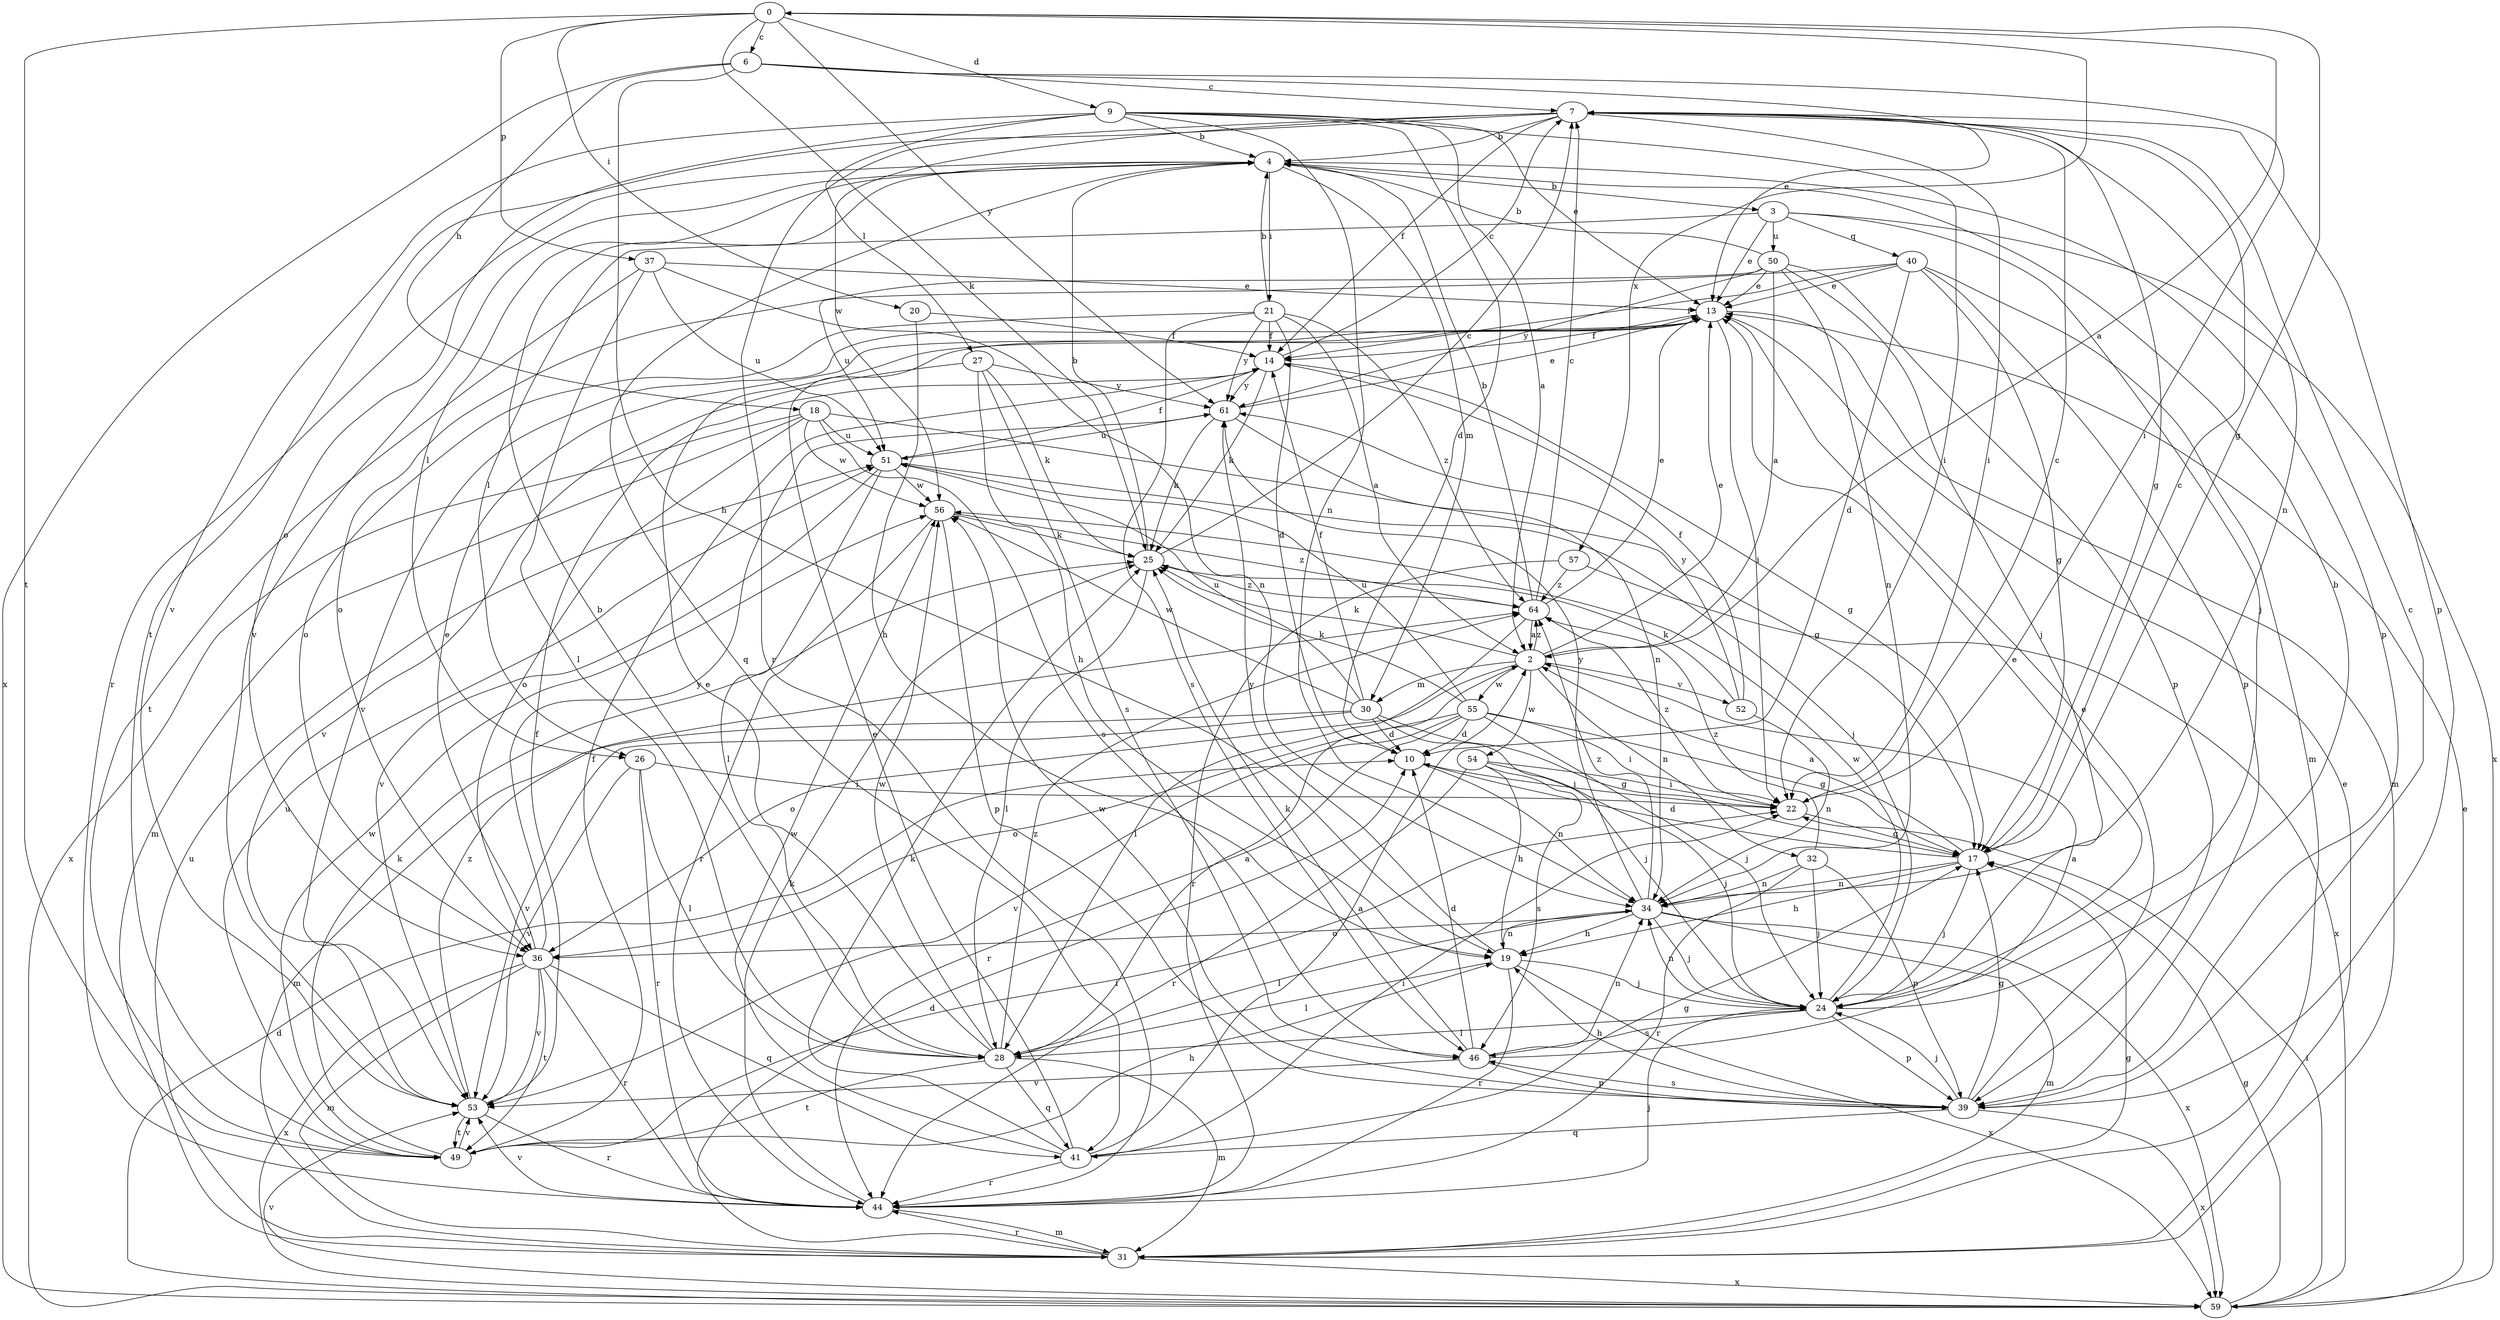 strict digraph  {
0;
2;
3;
4;
6;
7;
9;
10;
13;
14;
17;
18;
19;
20;
21;
22;
24;
25;
26;
27;
28;
30;
31;
32;
34;
36;
37;
39;
40;
41;
44;
46;
49;
50;
51;
52;
53;
54;
55;
56;
57;
59;
61;
64;
0 -> 6  [label=c];
0 -> 9  [label=d];
0 -> 17  [label=g];
0 -> 20  [label=i];
0 -> 25  [label=k];
0 -> 37  [label=p];
0 -> 49  [label=t];
0 -> 57  [label=x];
0 -> 61  [label=y];
2 -> 0  [label=a];
2 -> 13  [label=e];
2 -> 25  [label=k];
2 -> 30  [label=m];
2 -> 32  [label=n];
2 -> 36  [label=o];
2 -> 52  [label=v];
2 -> 54  [label=w];
2 -> 55  [label=w];
2 -> 64  [label=z];
3 -> 13  [label=e];
3 -> 24  [label=j];
3 -> 26  [label=l];
3 -> 40  [label=q];
3 -> 50  [label=u];
3 -> 59  [label=x];
4 -> 3  [label=b];
4 -> 21  [label=i];
4 -> 26  [label=l];
4 -> 30  [label=m];
4 -> 39  [label=p];
4 -> 41  [label=q];
4 -> 44  [label=r];
4 -> 53  [label=v];
6 -> 7  [label=c];
6 -> 13  [label=e];
6 -> 18  [label=h];
6 -> 19  [label=h];
6 -> 22  [label=i];
6 -> 59  [label=x];
7 -> 4  [label=b];
7 -> 14  [label=f];
7 -> 17  [label=g];
7 -> 22  [label=i];
7 -> 34  [label=n];
7 -> 39  [label=p];
7 -> 44  [label=r];
7 -> 49  [label=t];
7 -> 56  [label=w];
9 -> 2  [label=a];
9 -> 4  [label=b];
9 -> 10  [label=d];
9 -> 13  [label=e];
9 -> 22  [label=i];
9 -> 27  [label=l];
9 -> 34  [label=n];
9 -> 36  [label=o];
9 -> 53  [label=v];
10 -> 22  [label=i];
10 -> 34  [label=n];
13 -> 14  [label=f];
13 -> 22  [label=i];
13 -> 31  [label=m];
13 -> 53  [label=v];
14 -> 7  [label=c];
14 -> 17  [label=g];
14 -> 25  [label=k];
14 -> 61  [label=y];
17 -> 2  [label=a];
17 -> 7  [label=c];
17 -> 10  [label=d];
17 -> 19  [label=h];
17 -> 24  [label=j];
17 -> 34  [label=n];
18 -> 17  [label=g];
18 -> 31  [label=m];
18 -> 36  [label=o];
18 -> 46  [label=s];
18 -> 51  [label=u];
18 -> 56  [label=w];
18 -> 59  [label=x];
19 -> 24  [label=j];
19 -> 28  [label=l];
19 -> 34  [label=n];
19 -> 44  [label=r];
19 -> 59  [label=x];
19 -> 61  [label=y];
20 -> 14  [label=f];
20 -> 19  [label=h];
21 -> 2  [label=a];
21 -> 4  [label=b];
21 -> 10  [label=d];
21 -> 14  [label=f];
21 -> 36  [label=o];
21 -> 46  [label=s];
21 -> 61  [label=y];
21 -> 64  [label=z];
22 -> 7  [label=c];
22 -> 17  [label=g];
22 -> 64  [label=z];
24 -> 4  [label=b];
24 -> 13  [label=e];
24 -> 28  [label=l];
24 -> 34  [label=n];
24 -> 39  [label=p];
24 -> 46  [label=s];
24 -> 56  [label=w];
25 -> 4  [label=b];
25 -> 7  [label=c];
25 -> 28  [label=l];
25 -> 64  [label=z];
26 -> 22  [label=i];
26 -> 28  [label=l];
26 -> 44  [label=r];
26 -> 53  [label=v];
27 -> 19  [label=h];
27 -> 25  [label=k];
27 -> 46  [label=s];
27 -> 53  [label=v];
27 -> 61  [label=y];
28 -> 2  [label=a];
28 -> 4  [label=b];
28 -> 13  [label=e];
28 -> 31  [label=m];
28 -> 41  [label=q];
28 -> 49  [label=t];
28 -> 56  [label=w];
28 -> 64  [label=z];
30 -> 10  [label=d];
30 -> 14  [label=f];
30 -> 17  [label=g];
30 -> 24  [label=j];
30 -> 31  [label=m];
30 -> 51  [label=u];
30 -> 53  [label=v];
30 -> 56  [label=w];
31 -> 10  [label=d];
31 -> 13  [label=e];
31 -> 17  [label=g];
31 -> 44  [label=r];
31 -> 51  [label=u];
31 -> 59  [label=x];
32 -> 24  [label=j];
32 -> 34  [label=n];
32 -> 39  [label=p];
32 -> 44  [label=r];
32 -> 64  [label=z];
34 -> 19  [label=h];
34 -> 24  [label=j];
34 -> 28  [label=l];
34 -> 31  [label=m];
34 -> 36  [label=o];
34 -> 59  [label=x];
34 -> 61  [label=y];
34 -> 64  [label=z];
36 -> 13  [label=e];
36 -> 31  [label=m];
36 -> 41  [label=q];
36 -> 44  [label=r];
36 -> 49  [label=t];
36 -> 53  [label=v];
36 -> 59  [label=x];
36 -> 61  [label=y];
37 -> 13  [label=e];
37 -> 28  [label=l];
37 -> 34  [label=n];
37 -> 49  [label=t];
37 -> 51  [label=u];
39 -> 7  [label=c];
39 -> 13  [label=e];
39 -> 17  [label=g];
39 -> 19  [label=h];
39 -> 24  [label=j];
39 -> 41  [label=q];
39 -> 46  [label=s];
39 -> 56  [label=w];
39 -> 59  [label=x];
40 -> 10  [label=d];
40 -> 13  [label=e];
40 -> 14  [label=f];
40 -> 17  [label=g];
40 -> 31  [label=m];
40 -> 39  [label=p];
40 -> 51  [label=u];
41 -> 2  [label=a];
41 -> 13  [label=e];
41 -> 17  [label=g];
41 -> 22  [label=i];
41 -> 25  [label=k];
41 -> 44  [label=r];
41 -> 56  [label=w];
44 -> 24  [label=j];
44 -> 25  [label=k];
44 -> 31  [label=m];
44 -> 53  [label=v];
46 -> 2  [label=a];
46 -> 10  [label=d];
46 -> 25  [label=k];
46 -> 34  [label=n];
46 -> 39  [label=p];
46 -> 53  [label=v];
49 -> 14  [label=f];
49 -> 19  [label=h];
49 -> 22  [label=i];
49 -> 25  [label=k];
49 -> 51  [label=u];
49 -> 53  [label=v];
49 -> 56  [label=w];
50 -> 2  [label=a];
50 -> 4  [label=b];
50 -> 13  [label=e];
50 -> 24  [label=j];
50 -> 34  [label=n];
50 -> 36  [label=o];
50 -> 39  [label=p];
50 -> 61  [label=y];
51 -> 14  [label=f];
51 -> 24  [label=j];
51 -> 28  [label=l];
51 -> 53  [label=v];
51 -> 56  [label=w];
52 -> 14  [label=f];
52 -> 25  [label=k];
52 -> 34  [label=n];
52 -> 61  [label=y];
53 -> 14  [label=f];
53 -> 44  [label=r];
53 -> 49  [label=t];
53 -> 64  [label=z];
54 -> 19  [label=h];
54 -> 22  [label=i];
54 -> 24  [label=j];
54 -> 44  [label=r];
54 -> 46  [label=s];
55 -> 10  [label=d];
55 -> 17  [label=g];
55 -> 22  [label=i];
55 -> 24  [label=j];
55 -> 25  [label=k];
55 -> 36  [label=o];
55 -> 44  [label=r];
55 -> 51  [label=u];
55 -> 53  [label=v];
56 -> 25  [label=k];
56 -> 39  [label=p];
56 -> 44  [label=r];
56 -> 64  [label=z];
57 -> 44  [label=r];
57 -> 59  [label=x];
57 -> 64  [label=z];
59 -> 10  [label=d];
59 -> 13  [label=e];
59 -> 17  [label=g];
59 -> 22  [label=i];
59 -> 53  [label=v];
61 -> 13  [label=e];
61 -> 25  [label=k];
61 -> 34  [label=n];
61 -> 51  [label=u];
64 -> 2  [label=a];
64 -> 4  [label=b];
64 -> 7  [label=c];
64 -> 13  [label=e];
64 -> 28  [label=l];
}
